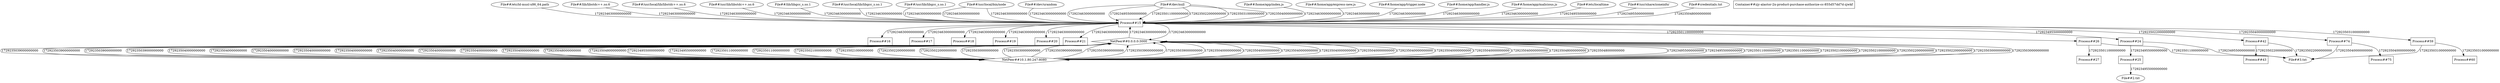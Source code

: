 digraph G {
	"File##/etc/ld-musl-x86_64.path"->"Process##15"[ label="1729234630000000000" ];
	"File##/lib/libstdc++.so.6"->"Process##15"[ label="1729234630000000000" ];
	"File##/usr/local/lib/libstdc++.so.6"->"Process##15"[ label="1729234630000000000" ];
	"File##/usr/lib/libstdc++.so.6"->"Process##15"[ label="1729234630000000000" ];
	"File##/lib/libgcc_s.so.1"->"Process##15"[ label="1729234630000000000" ];
	"File##/usr/local/lib/libgcc_s.so.1"->"Process##15"[ label="1729234630000000000" ];
	"File##/usr/lib/libgcc_s.so.1"->"Process##15"[ label="1729234630000000000" ];
	"Process##15"->"Process##16"[ label="1729234630000000000" ];
	"Process##15"->"Process##17"[ label="1729234630000000000" ];
	"Process##15"->"Process##18"[ label="1729234630000000000" ];
	"Process##15"->"Process##19"[ label="1729234630000000000" ];
	"Process##15"->"Process##20"[ label="1729234630000000000" ];
	"File##/usr/local/bin/node"->"Process##15"[ label="1729234630000000000" ];
	"File##/dev/urandom"->"Process##15"[ label="1729234630000000000" ];
	"Process##15"->"Process##21"[ label="1729234630000000000" ];
	"File##/dev/null"->"Process##15"[ label="1729234630000000000" ];
	"File##/home/app/index.js"->"Process##15"[ label="1729234630000000000" ];
	"File##/home/app/express-new.js"->"Process##15"[ label="1729234630000000000" ];
	"File##/usr/local/bin/node"->"Process##15"[ label="1729234630000000000" ];
	"File##/home/app/trigger.node"->"Process##15"[ label="1729234630000000000" ];
	"File##/home/app/handler.js"->"Process##15"[ label="1729234630000000000" ];
	"File##/home/app/malicious.js"->"Process##15"[ label="1729234630000000000" ];
	"Process##15"->"NetPeer##0.0.0.0:3000"[ label="1729234630000000000" ];
	"NetPeer##0.0.0.0:3000"->"Process##15"[ label="1729234630000000000" ];
	"NetPeer##0.0.0.0:3000"->"NetPeer##10.1.80.247:8080"[ label="1729234955000000000" ];
	"NetPeer##10.1.80.247:8080"->"NetPeer##0.0.0.0:3000"[ label="1729234955000000000" ];
	"NetPeer##0.0.0.0:3000"->"NetPeer##10.1.80.247:8080"[ label="1729234955000000000" ];
	"NetPeer##10.1.80.247:8080"->"NetPeer##0.0.0.0:3000"[ label="1729234955000000000" ];
	"File##/dev/null"->"Process##15"[ label="1729234955000000000" ];
	"Process##15"->"Process##24"[ label="1729234955000000000" ];
	"File##/etc/localtime"->"Process##15"[ label="1729234955000000000" ];
	"File##/usr/share/zoneinfo/"->"Process##15"[ label="1729234955000000000" ];
	"NetPeer##0.0.0.0:3000"->"NetPeer##10.1.80.247:8080"[ label="1729235011000000000" ];
	"NetPeer##10.1.80.247:8080"->"NetPeer##0.0.0.0:3000"[ label="1729235011000000000" ];
	"NetPeer##0.0.0.0:3000"->"NetPeer##10.1.80.247:8080"[ label="1729235011000000000" ];
	"NetPeer##10.1.80.247:8080"->"NetPeer##0.0.0.0:3000"[ label="1729235011000000000" ];
	"File##/dev/null"->"Process##15"[ label="1729235011000000000" ];
	"Process##15"->"Process##26"[ label="1729235011000000000" ];
	"NetPeer##0.0.0.0:3000"->"NetPeer##10.1.80.247:8080"[ label="1729235021000000000" ];
	"NetPeer##10.1.80.247:8080"->"NetPeer##0.0.0.0:3000"[ label="1729235021000000000" ];
	"NetPeer##0.0.0.0:3000"->"NetPeer##10.1.80.247:8080"[ label="1729235021000000000" ];
	"NetPeer##10.1.80.247:8080"->"NetPeer##0.0.0.0:3000"[ label="1729235021000000000" ];
	"NetPeer##0.0.0.0:3000"->"NetPeer##10.1.80.247:8080"[ label="1729235022000000000" ];
	"NetPeer##10.1.80.247:8080"->"NetPeer##0.0.0.0:3000"[ label="1729235022000000000" ];
	"NetPeer##0.0.0.0:3000"->"NetPeer##10.1.80.247:8080"[ label="1729235022000000000" ];
	"NetPeer##10.1.80.247:8080"->"NetPeer##0.0.0.0:3000"[ label="1729235022000000000" ];
	"File##/dev/null"->"Process##15"[ label="1729235022000000000" ];
	"Process##15"->"Process##42"[ label="1729235022000000000" ];
	"NetPeer##0.0.0.0:3000"->"NetPeer##10.1.80.247:8080"[ label="1729235030000000000" ];
	"NetPeer##10.1.80.247:8080"->"NetPeer##0.0.0.0:3000"[ label="1729235030000000000" ];
	"NetPeer##0.0.0.0:3000"->"NetPeer##10.1.80.247:8080"[ label="1729235030000000000" ];
	"NetPeer##10.1.80.247:8080"->"NetPeer##0.0.0.0:3000"[ label="1729235030000000000" ];
	"File##/dev/null"->"Process##15"[ label="1729235031000000000" ];
	"Process##15"->"Process##59"[ label="1729235031000000000" ];
	"NetPeer##0.0.0.0:3000"->"NetPeer##10.1.80.247:8080"[ label="1729235039000000000" ];
	"NetPeer##10.1.80.247:8080"->"NetPeer##0.0.0.0:3000"[ label="1729235039000000000" ];
	"NetPeer##0.0.0.0:3000"->"NetPeer##10.1.80.247:8080"[ label="1729235039000000000" ];
	"NetPeer##10.1.80.247:8080"->"NetPeer##0.0.0.0:3000"[ label="1729235039000000000" ];
	"NetPeer##0.0.0.0:3000"->"NetPeer##10.1.80.247:8080"[ label="1729235039000000000" ];
	"NetPeer##10.1.80.247:8080"->"NetPeer##0.0.0.0:3000"[ label="1729235039000000000" ];
	"NetPeer##0.0.0.0:3000"->"NetPeer##10.1.80.247:8080"[ label="1729235039000000000" ];
	"NetPeer##10.1.80.247:8080"->"NetPeer##0.0.0.0:3000"[ label="1729235039000000000" ];
	"NetPeer##0.0.0.0:3000"->"NetPeer##10.1.80.247:8080"[ label="1729235040000000000" ];
	"NetPeer##10.1.80.247:8080"->"NetPeer##0.0.0.0:3000"[ label="1729235040000000000" ];
	"NetPeer##0.0.0.0:3000"->"NetPeer##10.1.80.247:8080"[ label="1729235040000000000" ];
	"NetPeer##10.1.80.247:8080"->"NetPeer##0.0.0.0:3000"[ label="1729235040000000000" ];
	"NetPeer##0.0.0.0:3000"->"NetPeer##10.1.80.247:8080"[ label="1729235040000000000" ];
	"NetPeer##10.1.80.247:8080"->"NetPeer##0.0.0.0:3000"[ label="1729235040000000000" ];
	"NetPeer##0.0.0.0:3000"->"NetPeer##10.1.80.247:8080"[ label="1729235040000000000" ];
	"NetPeer##10.1.80.247:8080"->"NetPeer##0.0.0.0:3000"[ label="1729235040000000000" ];
	"File##/dev/null"->"Process##15"[ label="1729235040000000000" ];
	"Process##15"->"Process##74"[ label="1729235040000000000" ];
	"NetPeer##0.0.0.0:3000"->"NetPeer##10.1.80.247:8080"[ label="1729235040000000000" ];
	"NetPeer##10.1.80.247:8080"->"NetPeer##0.0.0.0:3000"[ label="1729235040000000000" ];
	"NetPeer##0.0.0.0:3000"->"NetPeer##10.1.80.247:8080"[ label="1729235040000000000" ];
	"NetPeer##10.1.80.247:8080"->"NetPeer##0.0.0.0:3000"[ label="1729235040000000000" ];
	"NetPeer##0.0.0.0:3000"->"NetPeer##10.1.80.247:8080"[ label="1729235040000000000" ];
	"NetPeer##10.1.80.247:8080"->"NetPeer##0.0.0.0:3000"[ label="1729235040000000000" ];
	"NetPeer##0.0.0.0:3000"->"NetPeer##10.1.80.247:8080"[ label="1729235040000000000" ];
	"NetPeer##10.1.80.247:8080"->"NetPeer##0.0.0.0:3000"[ label="1729235040000000000" ];
	"NetPeer##0.0.0.0:3000"->"NetPeer##10.1.80.247:8080"[ label="1729235040000000000" ];
	"NetPeer##10.1.80.247:8080"->"NetPeer##0.0.0.0:3000"[ label="1729235040000000000" ];
	"NetPeer##0.0.0.0:3000"->"NetPeer##10.1.80.247:8080"[ label="1729235048000000000" ];
	"NetPeer##10.1.80.247:8080"->"NetPeer##0.0.0.0:3000"[ label="1729235048000000000" ];
	"NetPeer##0.0.0.0:3000"->"NetPeer##10.1.80.247:8080"[ label="1729235048000000000" ];
	"NetPeer##10.1.80.247:8080"->"NetPeer##0.0.0.0:3000"[ label="1729235048000000000" ];
	"File##credentials.txt"->"Process##15"[ label="1729235048000000000" ];
	"Process##24"->"Process##25"[ label="1729234955000000000" ];
	"Process##24"->"File##3.txt"[ label="1729234955000000000" ];
	"Process##25"->"File##2.txt"[ label="1729234955000000000" ];
	"Process##26"->"Process##27"[ label="1729235011000000000" ];
	"Process##26"->"File##3.txt"[ label="1729235011000000000" ];
	"Process##42"->"Process##43"[ label="1729235022000000000" ];
	"Process##42"->"File##3.txt"[ label="1729235022000000000" ];
	"Process##59"->"Process##60"[ label="1729235031000000000" ];
	"Process##59"->"File##3.txt"[ label="1729235031000000000" ];
	"Process##74"->"Process##75"[ label="1729235040000000000" ];
	"Process##74"->"File##3.txt"[ label="1729235040000000000" ];
	"Container##zjy-alastor-2n-product-purchase-authorize-cc-855d57dd7d-zjwkf" [ shape="box" ];
	"File##/dev/null" [ shape="ellipse" ];
	"File##/dev/urandom" [ shape="ellipse" ];
	"File##/etc/ld-musl-x86_64.path" [ shape="ellipse" ];
	"File##/etc/localtime" [ shape="ellipse" ];
	"File##/home/app/express-new.js" [ shape="ellipse" ];
	"File##/home/app/handler.js" [ shape="ellipse" ];
	"File##/home/app/index.js" [ shape="ellipse" ];
	"File##/home/app/malicious.js" [ shape="ellipse" ];
	"File##/home/app/trigger.node" [ shape="ellipse" ];
	"File##/lib/libgcc_s.so.1" [ shape="ellipse" ];
	"File##/lib/libstdc++.so.6" [ shape="ellipse" ];
	"File##/usr/lib/libgcc_s.so.1" [ shape="ellipse" ];
	"File##/usr/lib/libstdc++.so.6" [ shape="ellipse" ];
	"File##/usr/local/bin/node" [ shape="ellipse" ];
	"File##/usr/local/lib/libgcc_s.so.1" [ shape="ellipse" ];
	"File##/usr/local/lib/libstdc++.so.6" [ shape="ellipse" ];
	"File##/usr/share/zoneinfo/" [ shape="ellipse" ];
	"File##2.txt" [ shape="ellipse" ];
	"File##3.txt" [ shape="ellipse" ];
	"File##credentials.txt" [ shape="ellipse" ];
	"NetPeer##0.0.0.0:3000" [ shape="diamond" ];
	"NetPeer##10.1.80.247:8080" [ shape="diamond" ];
	"Process##15" [ shape="box" ];
	"Process##16" [ shape="box" ];
	"Process##17" [ shape="box" ];
	"Process##18" [ shape="box" ];
	"Process##19" [ shape="box" ];
	"Process##20" [ shape="box" ];
	"Process##21" [ shape="box" ];
	"Process##24" [ shape="box" ];
	"Process##25" [ shape="box" ];
	"Process##26" [ shape="box" ];
	"Process##27" [ shape="box" ];
	"Process##42" [ shape="box" ];
	"Process##43" [ shape="box" ];
	"Process##59" [ shape="box" ];
	"Process##60" [ shape="box" ];
	"Process##74" [ shape="box" ];
	"Process##75" [ shape="box" ];

}

